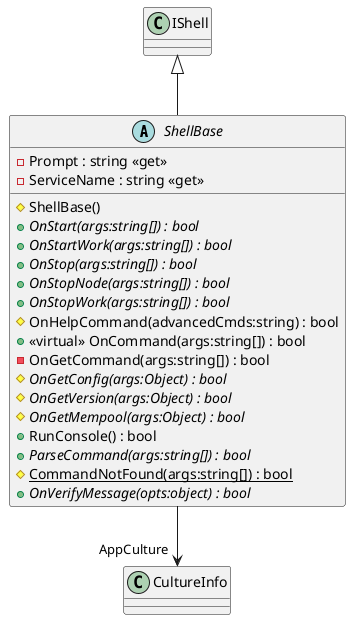 @startuml
abstract class ShellBase {
    # ShellBase()
    - Prompt : string <<get>>
    - ServiceName : string <<get>>
    + {abstract} OnStart(args:string[]) : bool
    + {abstract} OnStartWork(args:string[]) : bool
    + {abstract} OnStop(args:string[]) : bool
    + {abstract} OnStopNode(args:string[]) : bool
    + {abstract} OnStopWork(args:string[]) : bool
    # OnHelpCommand(advancedCmds:string) : bool
    + <<virtual>> OnCommand(args:string[]) : bool
    - OnGetCommand(args:string[]) : bool
    # {abstract} OnGetConfig(args:Object) : bool
    # {abstract} OnGetVersion(args:Object) : bool
    # {abstract} OnGetMempool(args:Object) : bool
    + RunConsole() : bool
    + {abstract} ParseCommand(args:string[]) : bool
    # {static} CommandNotFound(args:string[]) : bool
    + {abstract} OnVerifyMessage(opts:object) : bool
}
IShell <|-- ShellBase
ShellBase --> "AppCulture" CultureInfo
@enduml
